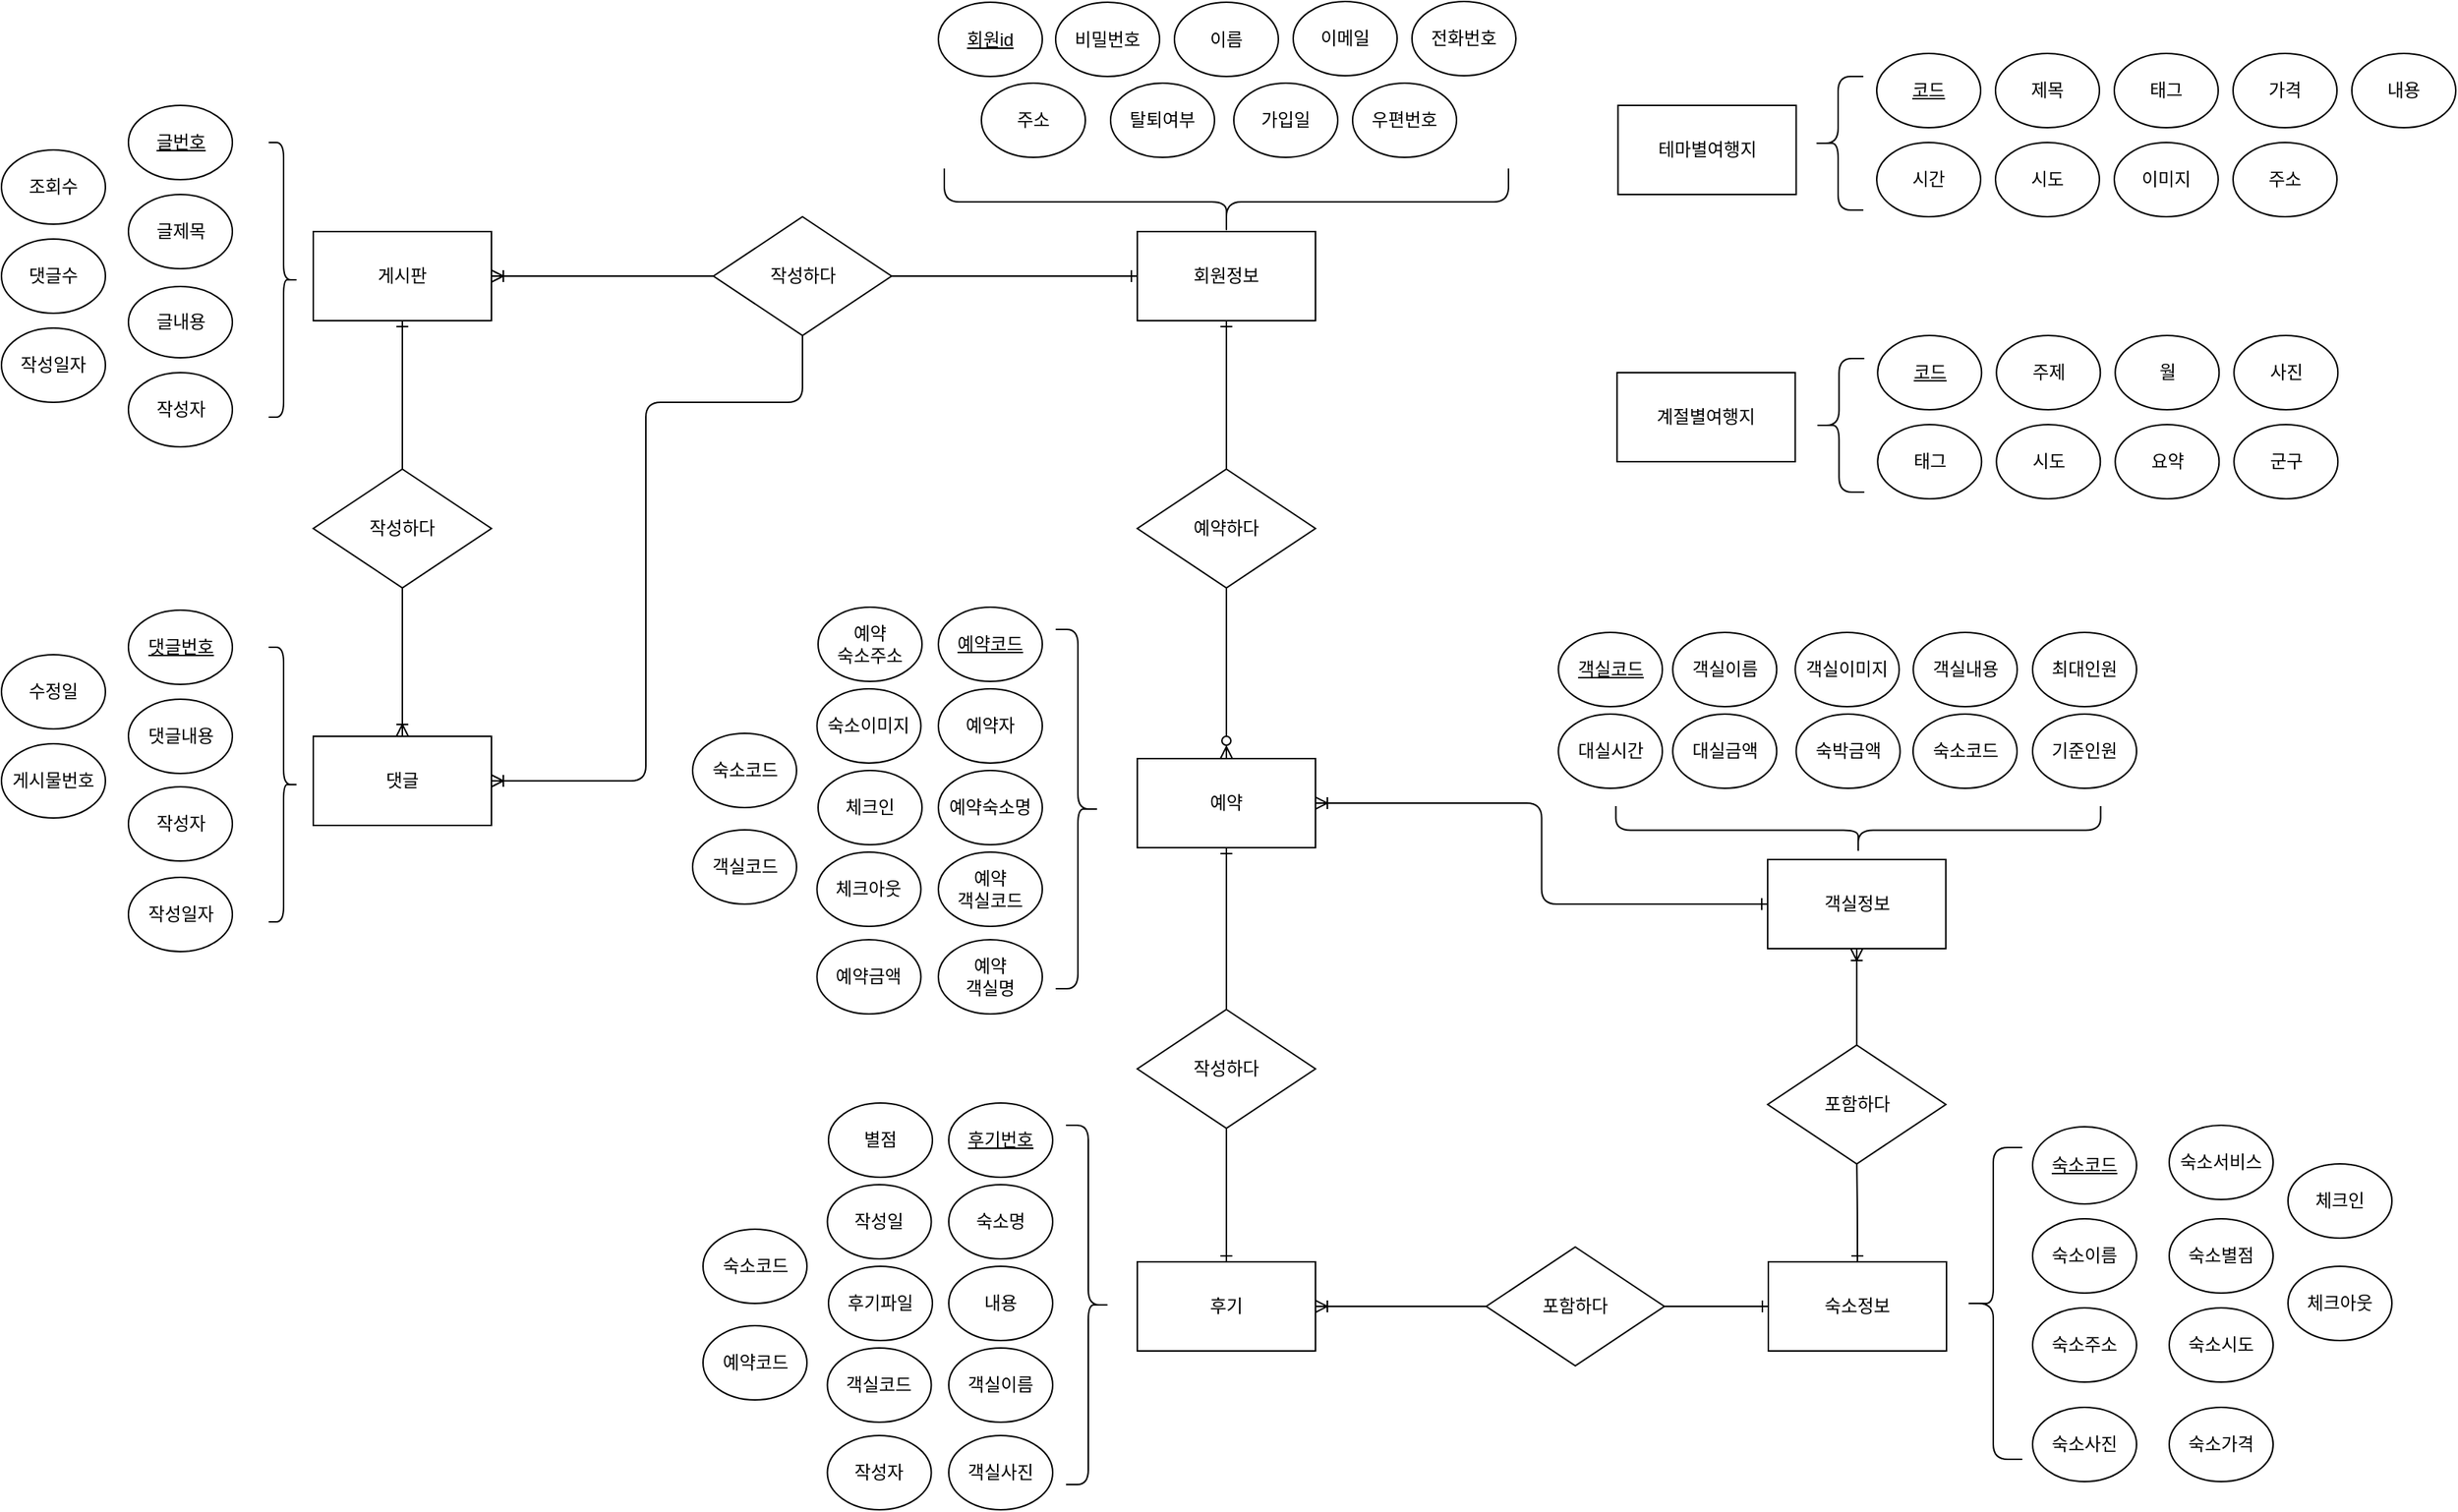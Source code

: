 <mxfile version="14.6.6" type="github">
  <diagram id="0EiFzzbxyHH2jEoU4lUf" name="Page-1">
    <mxGraphModel dx="1874" dy="1139" grid="0" gridSize="10" guides="1" tooltips="1" connect="1" arrows="1" fold="1" page="0" pageScale="1" pageWidth="827" pageHeight="1169" math="0" shadow="0">
      <root>
        <mxCell id="0" />
        <mxCell id="1" parent="0" />
        <mxCell id="XE4UK99OcYWblGDHAo1M-15" style="edgeStyle=orthogonalEdgeStyle;rounded=0;orthogonalLoop=1;jettySize=auto;html=1;exitX=0.5;exitY=1;exitDx=0;exitDy=0;startArrow=none;startFill=0;endArrow=ERzeroToMany;endFill=1;" parent="1" source="XE4UK99OcYWblGDHAo1M-22" target="XE4UK99OcYWblGDHAo1M-3" edge="1">
          <mxGeometry relative="1" as="geometry" />
        </mxCell>
        <mxCell id="HTgwdf2ySUgQqM3bc18N-10" style="edgeStyle=orthogonalEdgeStyle;rounded=1;orthogonalLoop=1;jettySize=auto;html=1;exitX=0;exitY=0.5;exitDx=0;exitDy=0;endArrow=none;endFill=0;startArrow=ERone;startFill=0;" edge="1" parent="1" source="XE4UK99OcYWblGDHAo1M-1" target="XE4UK99OcYWblGDHAo1M-20">
          <mxGeometry relative="1" as="geometry" />
        </mxCell>
        <mxCell id="HTgwdf2ySUgQqM3bc18N-24" style="edgeStyle=orthogonalEdgeStyle;rounded=1;orthogonalLoop=1;jettySize=auto;html=1;exitX=0.5;exitY=1;exitDx=0;exitDy=0;startArrow=ERone;startFill=0;endArrow=none;endFill=0;" edge="1" parent="1" source="XE4UK99OcYWblGDHAo1M-1" target="XE4UK99OcYWblGDHAo1M-22">
          <mxGeometry relative="1" as="geometry" />
        </mxCell>
        <mxCell id="XE4UK99OcYWblGDHAo1M-1" value="&lt;font style=&quot;vertical-align: inherit&quot;&gt;&lt;font style=&quot;vertical-align: inherit&quot;&gt;회원정보&lt;/font&gt;&lt;/font&gt;" style="rounded=0;whiteSpace=wrap;html=1;" parent="1" vertex="1">
          <mxGeometry x="775" y="-220" width="120" height="60" as="geometry" />
        </mxCell>
        <mxCell id="HTgwdf2ySUgQqM3bc18N-42" style="edgeStyle=orthogonalEdgeStyle;rounded=1;orthogonalLoop=1;jettySize=auto;html=1;exitX=0.5;exitY=1;exitDx=0;exitDy=0;startArrow=ERone;startFill=0;endArrow=none;endFill=0;" edge="1" parent="1" source="XE4UK99OcYWblGDHAo1M-3" target="XE4UK99OcYWblGDHAo1M-21">
          <mxGeometry relative="1" as="geometry" />
        </mxCell>
        <mxCell id="XE4UK99OcYWblGDHAo1M-3" value="예약" style="rounded=0;whiteSpace=wrap;html=1;" parent="1" vertex="1">
          <mxGeometry x="775" y="135" width="120" height="60" as="geometry" />
        </mxCell>
        <mxCell id="HTgwdf2ySUgQqM3bc18N-68" style="edgeStyle=orthogonalEdgeStyle;rounded=1;orthogonalLoop=1;jettySize=auto;html=1;exitX=0;exitY=0.5;exitDx=0;exitDy=0;startArrow=ERone;startFill=0;endArrow=none;endFill=0;" edge="1" parent="1" source="XE4UK99OcYWblGDHAo1M-4" target="HTgwdf2ySUgQqM3bc18N-67">
          <mxGeometry relative="1" as="geometry" />
        </mxCell>
        <mxCell id="HTgwdf2ySUgQqM3bc18N-72" style="edgeStyle=orthogonalEdgeStyle;rounded=1;orthogonalLoop=1;jettySize=auto;html=1;exitX=0.5;exitY=0;exitDx=0;exitDy=0;startArrow=ERone;startFill=0;endArrow=none;endFill=0;" edge="1" parent="1" source="XE4UK99OcYWblGDHAo1M-4" target="HTgwdf2ySUgQqM3bc18N-71">
          <mxGeometry relative="1" as="geometry" />
        </mxCell>
        <mxCell id="XE4UK99OcYWblGDHAo1M-4" value="숙소정보" style="rounded=0;whiteSpace=wrap;html=1;" parent="1" vertex="1">
          <mxGeometry x="1200" y="474" width="120" height="60" as="geometry" />
        </mxCell>
        <mxCell id="HTgwdf2ySUgQqM3bc18N-14" style="edgeStyle=orthogonalEdgeStyle;rounded=1;orthogonalLoop=1;jettySize=auto;html=1;exitX=0.5;exitY=1;exitDx=0;exitDy=0;startArrow=ERone;startFill=0;endArrow=none;endFill=0;" edge="1" parent="1" source="XE4UK99OcYWblGDHAo1M-7" target="HTgwdf2ySUgQqM3bc18N-13">
          <mxGeometry relative="1" as="geometry" />
        </mxCell>
        <mxCell id="XE4UK99OcYWblGDHAo1M-7" value="게시판" style="rounded=0;whiteSpace=wrap;html=1;" parent="1" vertex="1">
          <mxGeometry x="220" y="-220" width="120" height="60" as="geometry" />
        </mxCell>
        <mxCell id="HTgwdf2ySUgQqM3bc18N-11" style="edgeStyle=orthogonalEdgeStyle;rounded=0;orthogonalLoop=1;jettySize=auto;html=1;exitX=0;exitY=0.5;exitDx=0;exitDy=0;entryX=1;entryY=0.5;entryDx=0;entryDy=0;endArrow=ERoneToMany;endFill=0;" edge="1" parent="1" source="XE4UK99OcYWblGDHAo1M-20" target="XE4UK99OcYWblGDHAo1M-7">
          <mxGeometry relative="1" as="geometry" />
        </mxCell>
        <mxCell id="HTgwdf2ySUgQqM3bc18N-100" style="edgeStyle=orthogonalEdgeStyle;rounded=1;orthogonalLoop=1;jettySize=auto;html=1;exitX=0.5;exitY=1;exitDx=0;exitDy=0;entryX=1;entryY=0.5;entryDx=0;entryDy=0;startArrow=none;startFill=0;endArrow=ERoneToMany;endFill=0;" edge="1" parent="1" source="XE4UK99OcYWblGDHAo1M-20" target="HTgwdf2ySUgQqM3bc18N-12">
          <mxGeometry relative="1" as="geometry">
            <Array as="points">
              <mxPoint x="550" y="-105" />
              <mxPoint x="444" y="-105" />
              <mxPoint x="444" y="150" />
            </Array>
          </mxGeometry>
        </mxCell>
        <mxCell id="XE4UK99OcYWblGDHAo1M-20" value="작성하다" style="rhombus;whiteSpace=wrap;html=1;" parent="1" vertex="1">
          <mxGeometry x="489.5" y="-230" width="120" height="80" as="geometry" />
        </mxCell>
        <mxCell id="HTgwdf2ySUgQqM3bc18N-44" style="edgeStyle=orthogonalEdgeStyle;rounded=1;orthogonalLoop=1;jettySize=auto;html=1;exitX=0.5;exitY=1;exitDx=0;exitDy=0;startArrow=none;startFill=0;endArrow=ERone;endFill=0;" edge="1" parent="1" source="XE4UK99OcYWblGDHAo1M-21" target="HTgwdf2ySUgQqM3bc18N-43">
          <mxGeometry relative="1" as="geometry" />
        </mxCell>
        <mxCell id="XE4UK99OcYWblGDHAo1M-21" value="작성하다" style="rhombus;whiteSpace=wrap;html=1;" parent="1" vertex="1">
          <mxGeometry x="775" y="304" width="120" height="80" as="geometry" />
        </mxCell>
        <mxCell id="XE4UK99OcYWblGDHAo1M-22" value="예약하다" style="rhombus;whiteSpace=wrap;html=1;" parent="1" vertex="1">
          <mxGeometry x="775" y="-60" width="120" height="80" as="geometry" />
        </mxCell>
        <mxCell id="XE4UK99OcYWblGDHAo1M-27" value="비밀번호" style="ellipse;whiteSpace=wrap;html=1;" parent="1" vertex="1">
          <mxGeometry x="720" y="-374.5" width="70" height="50" as="geometry" />
        </mxCell>
        <mxCell id="XE4UK99OcYWblGDHAo1M-28" value="이름" style="ellipse;whiteSpace=wrap;html=1;" parent="1" vertex="1">
          <mxGeometry x="800" y="-374.5" width="70" height="50" as="geometry" />
        </mxCell>
        <mxCell id="XE4UK99OcYWblGDHAo1M-29" value="이메일" style="ellipse;whiteSpace=wrap;html=1;" parent="1" vertex="1">
          <mxGeometry x="880" y="-375" width="70" height="50" as="geometry" />
        </mxCell>
        <mxCell id="XE4UK99OcYWblGDHAo1M-30" value="전화번호" style="ellipse;whiteSpace=wrap;html=1;" parent="1" vertex="1">
          <mxGeometry x="960" y="-375" width="70" height="50" as="geometry" />
        </mxCell>
        <mxCell id="XE4UK99OcYWblGDHAo1M-31" value="회원id" style="ellipse;whiteSpace=wrap;html=1;verticalAlign=middle;fontStyle=4" parent="1" vertex="1">
          <mxGeometry x="641" y="-374.5" width="70" height="50" as="geometry" />
        </mxCell>
        <mxCell id="j0V0Bp7mJgEFoksXROvJ-12" value="대실금액" style="ellipse;whiteSpace=wrap;html=1;" parent="1" vertex="1">
          <mxGeometry x="1135.63" y="105" width="70" height="50" as="geometry" />
        </mxCell>
        <mxCell id="j0V0Bp7mJgEFoksXROvJ-13" value="대실시간" style="ellipse;whiteSpace=wrap;html=1;" parent="1" vertex="1">
          <mxGeometry x="1058.63" y="105" width="70" height="50" as="geometry" />
        </mxCell>
        <mxCell id="j0V0Bp7mJgEFoksXROvJ-15" value="객실내용" style="ellipse;whiteSpace=wrap;html=1;" parent="1" vertex="1">
          <mxGeometry x="1297.63" y="50" width="70" height="50" as="geometry" />
        </mxCell>
        <mxCell id="j0V0Bp7mJgEFoksXROvJ-16" value="숙소주소" style="ellipse;whiteSpace=wrap;html=1;" parent="1" vertex="1">
          <mxGeometry x="1378" y="505" width="70" height="50" as="geometry" />
        </mxCell>
        <mxCell id="j0V0Bp7mJgEFoksXROvJ-17" value="숙소이름" style="ellipse;whiteSpace=wrap;html=1;" parent="1" vertex="1">
          <mxGeometry x="1378" y="445" width="70" height="50" as="geometry" />
        </mxCell>
        <mxCell id="j0V0Bp7mJgEFoksXROvJ-18" value="숙소코드" style="ellipse;whiteSpace=wrap;html=1;fontStyle=4" parent="1" vertex="1">
          <mxGeometry x="1378" y="383" width="70" height="52" as="geometry" />
        </mxCell>
        <mxCell id="j0V0Bp7mJgEFoksXROvJ-19" value="숙박금액" style="ellipse;whiteSpace=wrap;html=1;" parent="1" vertex="1">
          <mxGeometry x="1218.75" y="105" width="70" height="50" as="geometry" />
        </mxCell>
        <mxCell id="j0V0Bp7mJgEFoksXROvJ-21" value="기준인원" style="ellipse;whiteSpace=wrap;html=1;" parent="1" vertex="1">
          <mxGeometry x="1378" y="105" width="70" height="50" as="geometry" />
        </mxCell>
        <mxCell id="j0V0Bp7mJgEFoksXROvJ-23" value="&lt;u&gt;객실코드&lt;/u&gt;" style="ellipse;whiteSpace=wrap;html=1;" parent="1" vertex="1">
          <mxGeometry x="1058.63" y="50" width="70" height="50" as="geometry" />
        </mxCell>
        <mxCell id="j0V0Bp7mJgEFoksXROvJ-24" value="객실이미지" style="ellipse;whiteSpace=wrap;html=1;" parent="1" vertex="1">
          <mxGeometry x="1218.13" y="50" width="70" height="50" as="geometry" />
        </mxCell>
        <mxCell id="j0V0Bp7mJgEFoksXROvJ-25" style="edgeStyle=orthogonalEdgeStyle;rounded=0;orthogonalLoop=1;jettySize=auto;html=1;exitX=0.5;exitY=1;exitDx=0;exitDy=0;endArrow=none;endFill=0;" parent="1" source="j0V0Bp7mJgEFoksXROvJ-23" target="j0V0Bp7mJgEFoksXROvJ-23" edge="1">
          <mxGeometry relative="1" as="geometry" />
        </mxCell>
        <mxCell id="j0V0Bp7mJgEFoksXROvJ-26" value="최대인원" style="ellipse;whiteSpace=wrap;html=1;" parent="1" vertex="1">
          <mxGeometry x="1378" y="50" width="70" height="50" as="geometry" />
        </mxCell>
        <mxCell id="j0V0Bp7mJgEFoksXROvJ-27" value="" style="shape=curlyBracket;whiteSpace=wrap;html=1;rounded=1;flipH=1;rotation=-180;" parent="1" vertex="1">
          <mxGeometry x="1332" y="397" width="39" height="210" as="geometry" />
        </mxCell>
        <mxCell id="HTgwdf2ySUgQqM3bc18N-101" style="edgeStyle=orthogonalEdgeStyle;rounded=1;orthogonalLoop=1;jettySize=auto;html=1;exitX=0;exitY=0.5;exitDx=0;exitDy=0;entryX=1;entryY=0.5;entryDx=0;entryDy=0;startArrow=ERone;startFill=0;endArrow=ERoneToMany;endFill=0;" edge="1" parent="1" source="XCxKxmSDBzQ981iEHBtq-1" target="XE4UK99OcYWblGDHAo1M-3">
          <mxGeometry relative="1" as="geometry" />
        </mxCell>
        <mxCell id="XCxKxmSDBzQ981iEHBtq-1" value="객실정보" style="rounded=0;whiteSpace=wrap;html=1;" parent="1" vertex="1">
          <mxGeometry x="1199.56" y="203" width="120" height="60" as="geometry" />
        </mxCell>
        <mxCell id="XCxKxmSDBzQ981iEHBtq-2" value="숙소사진" style="ellipse;whiteSpace=wrap;html=1;" parent="1" vertex="1">
          <mxGeometry x="1378" y="572" width="70" height="50" as="geometry" />
        </mxCell>
        <mxCell id="XCxKxmSDBzQ981iEHBtq-6" value="" style="shape=curlyBracket;whiteSpace=wrap;html=1;rounded=1;flipH=1;rotation=90;size=0.5;" parent="1" vertex="1">
          <mxGeometry x="1244.31" y="20" width="32.5" height="326.5" as="geometry" />
        </mxCell>
        <mxCell id="XCxKxmSDBzQ981iEHBtq-8" value="객실이름" style="ellipse;whiteSpace=wrap;html=1;" parent="1" vertex="1">
          <mxGeometry x="1135.63" y="50" width="70" height="50" as="geometry" />
        </mxCell>
        <mxCell id="N8L3zCY1wMdj2t2Cqg0a-1" value="주소" style="ellipse;whiteSpace=wrap;html=1;" parent="1" vertex="1">
          <mxGeometry x="670" y="-320" width="70" height="50" as="geometry" />
        </mxCell>
        <mxCell id="N8L3zCY1wMdj2t2Cqg0a-2" value="탈퇴여부" style="ellipse;whiteSpace=wrap;html=1;" parent="1" vertex="1">
          <mxGeometry x="757" y="-320" width="70" height="50" as="geometry" />
        </mxCell>
        <mxCell id="N8L3zCY1wMdj2t2Cqg0a-3" value="가입일" style="ellipse;whiteSpace=wrap;html=1;" parent="1" vertex="1">
          <mxGeometry x="840" y="-320" width="70" height="50" as="geometry" />
        </mxCell>
        <mxCell id="N8L3zCY1wMdj2t2Cqg0a-4" value="우편번호" style="ellipse;whiteSpace=wrap;html=1;" parent="1" vertex="1">
          <mxGeometry x="920" y="-320" width="70" height="50" as="geometry" />
        </mxCell>
        <mxCell id="N8L3zCY1wMdj2t2Cqg0a-22" value="숙소코드" style="ellipse;whiteSpace=wrap;html=1;fontStyle=0" parent="1" vertex="1">
          <mxGeometry x="1297.5" y="105" width="70" height="50" as="geometry" />
        </mxCell>
        <mxCell id="N8L3zCY1wMdj2t2Cqg0a-23" value="글번호" style="ellipse;whiteSpace=wrap;html=1;verticalAlign=middle;fontStyle=4" parent="1" vertex="1">
          <mxGeometry x="95.5" y="-305" width="70" height="50" as="geometry" />
        </mxCell>
        <mxCell id="N8L3zCY1wMdj2t2Cqg0a-24" value="작성자" style="ellipse;whiteSpace=wrap;html=1;" parent="1" vertex="1">
          <mxGeometry x="95.5" y="-125" width="70" height="50" as="geometry" />
        </mxCell>
        <mxCell id="N8L3zCY1wMdj2t2Cqg0a-25" value="글제목" style="ellipse;whiteSpace=wrap;html=1;" parent="1" vertex="1">
          <mxGeometry x="95.5" y="-245" width="70" height="50" as="geometry" />
        </mxCell>
        <mxCell id="N8L3zCY1wMdj2t2Cqg0a-26" value="글내용" style="ellipse;whiteSpace=wrap;html=1;" parent="1" vertex="1">
          <mxGeometry x="95.5" y="-183" width="70" height="48" as="geometry" />
        </mxCell>
        <mxCell id="HTgwdf2ySUgQqM3bc18N-3" value="" style="shape=curlyBracket;whiteSpace=wrap;html=1;rounded=1;flipH=1;rotation=90;" vertex="1" parent="1">
          <mxGeometry x="812.5" y="-430" width="45" height="380" as="geometry" />
        </mxCell>
        <mxCell id="HTgwdf2ySUgQqM3bc18N-4" value="조회수" style="ellipse;whiteSpace=wrap;html=1;" vertex="1" parent="1">
          <mxGeometry x="10" y="-275" width="70" height="50" as="geometry" />
        </mxCell>
        <mxCell id="HTgwdf2ySUgQqM3bc18N-5" value="작성일자" style="ellipse;whiteSpace=wrap;html=1;" vertex="1" parent="1">
          <mxGeometry x="10" y="-155" width="70" height="50" as="geometry" />
        </mxCell>
        <mxCell id="HTgwdf2ySUgQqM3bc18N-6" value="댓글수" style="ellipse;whiteSpace=wrap;html=1;" vertex="1" parent="1">
          <mxGeometry x="10" y="-215" width="70" height="50" as="geometry" />
        </mxCell>
        <mxCell id="HTgwdf2ySUgQqM3bc18N-8" value="" style="shape=curlyBracket;whiteSpace=wrap;html=1;rounded=1;flipH=1;" vertex="1" parent="1">
          <mxGeometry x="190" y="-280" width="20" height="185" as="geometry" />
        </mxCell>
        <mxCell id="HTgwdf2ySUgQqM3bc18N-12" value="댓글" style="rounded=0;whiteSpace=wrap;html=1;" vertex="1" parent="1">
          <mxGeometry x="220" y="120" width="120" height="60" as="geometry" />
        </mxCell>
        <mxCell id="HTgwdf2ySUgQqM3bc18N-15" style="edgeStyle=orthogonalEdgeStyle;rounded=1;orthogonalLoop=1;jettySize=auto;html=1;exitX=0.5;exitY=1;exitDx=0;exitDy=0;startArrow=none;startFill=0;endArrow=ERoneToMany;endFill=0;" edge="1" parent="1" source="HTgwdf2ySUgQqM3bc18N-13" target="HTgwdf2ySUgQqM3bc18N-12">
          <mxGeometry relative="1" as="geometry" />
        </mxCell>
        <mxCell id="HTgwdf2ySUgQqM3bc18N-13" value="작성하다" style="rhombus;whiteSpace=wrap;html=1;" vertex="1" parent="1">
          <mxGeometry x="220" y="-60" width="120" height="80" as="geometry" />
        </mxCell>
        <mxCell id="HTgwdf2ySUgQqM3bc18N-16" value="댓글번호" style="ellipse;whiteSpace=wrap;html=1;verticalAlign=middle;fontStyle=4" vertex="1" parent="1">
          <mxGeometry x="95.5" y="35" width="70" height="50" as="geometry" />
        </mxCell>
        <mxCell id="HTgwdf2ySUgQqM3bc18N-17" value="작성자" style="ellipse;whiteSpace=wrap;html=1;" vertex="1" parent="1">
          <mxGeometry x="95.5" y="154" width="70" height="50" as="geometry" />
        </mxCell>
        <mxCell id="HTgwdf2ySUgQqM3bc18N-18" value="댓글내용" style="ellipse;whiteSpace=wrap;html=1;" vertex="1" parent="1">
          <mxGeometry x="95.5" y="95" width="70" height="50" as="geometry" />
        </mxCell>
        <mxCell id="HTgwdf2ySUgQqM3bc18N-20" value="수정일" style="ellipse;whiteSpace=wrap;html=1;" vertex="1" parent="1">
          <mxGeometry x="10" y="65" width="70" height="50" as="geometry" />
        </mxCell>
        <mxCell id="HTgwdf2ySUgQqM3bc18N-21" value="작성일자" style="ellipse;whiteSpace=wrap;html=1;" vertex="1" parent="1">
          <mxGeometry x="95.5" y="215" width="70" height="50" as="geometry" />
        </mxCell>
        <mxCell id="HTgwdf2ySUgQqM3bc18N-22" value="게시물번호" style="ellipse;whiteSpace=wrap;html=1;" vertex="1" parent="1">
          <mxGeometry x="10" y="125" width="70" height="50" as="geometry" />
        </mxCell>
        <mxCell id="HTgwdf2ySUgQqM3bc18N-23" value="" style="shape=curlyBracket;whiteSpace=wrap;html=1;rounded=1;flipH=1;" vertex="1" parent="1">
          <mxGeometry x="190" y="60" width="20" height="185" as="geometry" />
        </mxCell>
        <mxCell id="HTgwdf2ySUgQqM3bc18N-26" value="예약코드" style="ellipse;whiteSpace=wrap;html=1;fontStyle=4" vertex="1" parent="1">
          <mxGeometry x="641" y="33" width="70" height="50" as="geometry" />
        </mxCell>
        <mxCell id="HTgwdf2ySUgQqM3bc18N-27" value="예약&lt;br&gt;객실명" style="ellipse;whiteSpace=wrap;html=1;fontStyle=0" vertex="1" parent="1">
          <mxGeometry x="641" y="257" width="70" height="50" as="geometry" />
        </mxCell>
        <mxCell id="HTgwdf2ySUgQqM3bc18N-28" value="예약자" style="ellipse;whiteSpace=wrap;html=1;fontStyle=0" vertex="1" parent="1">
          <mxGeometry x="641" y="88" width="70" height="50" as="geometry" />
        </mxCell>
        <mxCell id="HTgwdf2ySUgQqM3bc18N-29" value="예약&lt;br&gt;숙소주소" style="ellipse;whiteSpace=wrap;html=1;fontStyle=0" vertex="1" parent="1">
          <mxGeometry x="560" y="33" width="70" height="50" as="geometry" />
        </mxCell>
        <mxCell id="HTgwdf2ySUgQqM3bc18N-30" value="예약숙소명" style="ellipse;whiteSpace=wrap;html=1;fontStyle=0" vertex="1" parent="1">
          <mxGeometry x="641" y="143" width="70" height="50" as="geometry" />
        </mxCell>
        <mxCell id="HTgwdf2ySUgQqM3bc18N-31" value="예약&lt;br&gt;객실코드" style="ellipse;whiteSpace=wrap;html=1;fontStyle=0" vertex="1" parent="1">
          <mxGeometry x="641" y="198" width="70" height="50" as="geometry" />
        </mxCell>
        <mxCell id="HTgwdf2ySUgQqM3bc18N-34" value="체크아웃" style="ellipse;whiteSpace=wrap;html=1;fontStyle=0" vertex="1" parent="1">
          <mxGeometry x="559.25" y="198" width="70" height="50" as="geometry" />
        </mxCell>
        <mxCell id="HTgwdf2ySUgQqM3bc18N-35" value="숙소이미지" style="ellipse;whiteSpace=wrap;html=1;fontStyle=0" vertex="1" parent="1">
          <mxGeometry x="559.25" y="88" width="70" height="50" as="geometry" />
        </mxCell>
        <mxCell id="HTgwdf2ySUgQqM3bc18N-36" value="체크인" style="ellipse;whiteSpace=wrap;html=1;fontStyle=0" vertex="1" parent="1">
          <mxGeometry x="560" y="143" width="70" height="50" as="geometry" />
        </mxCell>
        <mxCell id="HTgwdf2ySUgQqM3bc18N-37" value="예약금액" style="ellipse;whiteSpace=wrap;html=1;fontStyle=0" vertex="1" parent="1">
          <mxGeometry x="559.25" y="257" width="70" height="50" as="geometry" />
        </mxCell>
        <mxCell id="HTgwdf2ySUgQqM3bc18N-38" value="객실코드" style="ellipse;whiteSpace=wrap;html=1;fontStyle=0" vertex="1" parent="1">
          <mxGeometry x="475.5" y="183" width="70" height="50" as="geometry" />
        </mxCell>
        <mxCell id="HTgwdf2ySUgQqM3bc18N-40" value="숙소코드" style="ellipse;whiteSpace=wrap;html=1;fontStyle=0" vertex="1" parent="1">
          <mxGeometry x="475.5" y="118" width="70" height="50" as="geometry" />
        </mxCell>
        <mxCell id="HTgwdf2ySUgQqM3bc18N-41" value="" style="shape=curlyBracket;whiteSpace=wrap;html=1;rounded=1;flipH=1;" vertex="1" parent="1">
          <mxGeometry x="720" y="48" width="30" height="242" as="geometry" />
        </mxCell>
        <mxCell id="HTgwdf2ySUgQqM3bc18N-43" value="후기" style="rounded=0;whiteSpace=wrap;html=1;" vertex="1" parent="1">
          <mxGeometry x="775" y="474" width="120" height="60" as="geometry" />
        </mxCell>
        <mxCell id="HTgwdf2ySUgQqM3bc18N-45" value="후기번호" style="ellipse;whiteSpace=wrap;html=1;fontStyle=4" vertex="1" parent="1">
          <mxGeometry x="648" y="367" width="70" height="50" as="geometry" />
        </mxCell>
        <mxCell id="HTgwdf2ySUgQqM3bc18N-46" value="객실사진" style="ellipse;whiteSpace=wrap;html=1;fontStyle=0" vertex="1" parent="1">
          <mxGeometry x="648" y="591" width="70" height="50" as="geometry" />
        </mxCell>
        <mxCell id="HTgwdf2ySUgQqM3bc18N-47" value="숙소명" style="ellipse;whiteSpace=wrap;html=1;fontStyle=0" vertex="1" parent="1">
          <mxGeometry x="648" y="422" width="70" height="50" as="geometry" />
        </mxCell>
        <mxCell id="HTgwdf2ySUgQqM3bc18N-48" value="별점" style="ellipse;whiteSpace=wrap;html=1;fontStyle=0" vertex="1" parent="1">
          <mxGeometry x="567" y="367" width="70" height="50" as="geometry" />
        </mxCell>
        <mxCell id="HTgwdf2ySUgQqM3bc18N-49" value="내용" style="ellipse;whiteSpace=wrap;html=1;fontStyle=0" vertex="1" parent="1">
          <mxGeometry x="648" y="477" width="70" height="50" as="geometry" />
        </mxCell>
        <mxCell id="HTgwdf2ySUgQqM3bc18N-50" value="객실이름" style="ellipse;whiteSpace=wrap;html=1;fontStyle=0" vertex="1" parent="1">
          <mxGeometry x="648" y="532" width="70" height="50" as="geometry" />
        </mxCell>
        <mxCell id="HTgwdf2ySUgQqM3bc18N-51" value="객실코드" style="ellipse;whiteSpace=wrap;html=1;fontStyle=0" vertex="1" parent="1">
          <mxGeometry x="566.25" y="532" width="70" height="50" as="geometry" />
        </mxCell>
        <mxCell id="HTgwdf2ySUgQqM3bc18N-52" value="작성일" style="ellipse;whiteSpace=wrap;html=1;fontStyle=0" vertex="1" parent="1">
          <mxGeometry x="566.25" y="422" width="70" height="50" as="geometry" />
        </mxCell>
        <mxCell id="HTgwdf2ySUgQqM3bc18N-53" value="후기파일" style="ellipse;whiteSpace=wrap;html=1;fontStyle=0" vertex="1" parent="1">
          <mxGeometry x="567" y="477" width="70" height="50" as="geometry" />
        </mxCell>
        <mxCell id="HTgwdf2ySUgQqM3bc18N-54" value="작성자" style="ellipse;whiteSpace=wrap;html=1;fontStyle=0" vertex="1" parent="1">
          <mxGeometry x="566.25" y="591" width="70" height="50" as="geometry" />
        </mxCell>
        <mxCell id="HTgwdf2ySUgQqM3bc18N-55" value="예약코드" style="ellipse;whiteSpace=wrap;html=1;fontStyle=0" vertex="1" parent="1">
          <mxGeometry x="482.5" y="517" width="70" height="50" as="geometry" />
        </mxCell>
        <mxCell id="HTgwdf2ySUgQqM3bc18N-56" value="숙소코드" style="ellipse;whiteSpace=wrap;html=1;fontStyle=0" vertex="1" parent="1">
          <mxGeometry x="482.5" y="452" width="70" height="50" as="geometry" />
        </mxCell>
        <mxCell id="HTgwdf2ySUgQqM3bc18N-57" value="" style="shape=curlyBracket;whiteSpace=wrap;html=1;rounded=1;flipH=1;" vertex="1" parent="1">
          <mxGeometry x="727" y="382" width="30" height="242" as="geometry" />
        </mxCell>
        <mxCell id="HTgwdf2ySUgQqM3bc18N-58" value="숙소가격" style="ellipse;whiteSpace=wrap;html=1;" vertex="1" parent="1">
          <mxGeometry x="1470" y="572" width="70" height="50" as="geometry" />
        </mxCell>
        <mxCell id="HTgwdf2ySUgQqM3bc18N-59" value="체크인" style="ellipse;whiteSpace=wrap;html=1;" vertex="1" parent="1">
          <mxGeometry x="1550" y="408" width="70" height="50" as="geometry" />
        </mxCell>
        <mxCell id="HTgwdf2ySUgQqM3bc18N-60" value="숙소시도" style="ellipse;whiteSpace=wrap;html=1;" vertex="1" parent="1">
          <mxGeometry x="1470" y="505" width="70" height="50" as="geometry" />
        </mxCell>
        <mxCell id="HTgwdf2ySUgQqM3bc18N-61" value="숙소별점" style="ellipse;whiteSpace=wrap;html=1;" vertex="1" parent="1">
          <mxGeometry x="1470" y="445" width="70" height="50" as="geometry" />
        </mxCell>
        <mxCell id="HTgwdf2ySUgQqM3bc18N-62" value="숙소서비스" style="ellipse;whiteSpace=wrap;html=1;" vertex="1" parent="1">
          <mxGeometry x="1470" y="382" width="70" height="50" as="geometry" />
        </mxCell>
        <mxCell id="HTgwdf2ySUgQqM3bc18N-63" value="체크아웃" style="ellipse;whiteSpace=wrap;html=1;" vertex="1" parent="1">
          <mxGeometry x="1550" y="477" width="70" height="50" as="geometry" />
        </mxCell>
        <mxCell id="HTgwdf2ySUgQqM3bc18N-70" style="edgeStyle=orthogonalEdgeStyle;rounded=1;orthogonalLoop=1;jettySize=auto;html=1;exitX=0;exitY=0.5;exitDx=0;exitDy=0;entryX=1;entryY=0.5;entryDx=0;entryDy=0;startArrow=none;startFill=0;endArrow=ERoneToMany;endFill=0;" edge="1" parent="1" source="HTgwdf2ySUgQqM3bc18N-67" target="HTgwdf2ySUgQqM3bc18N-43">
          <mxGeometry relative="1" as="geometry" />
        </mxCell>
        <mxCell id="HTgwdf2ySUgQqM3bc18N-67" value="포함하다" style="rhombus;whiteSpace=wrap;html=1;" vertex="1" parent="1">
          <mxGeometry x="1010" y="464" width="120" height="80" as="geometry" />
        </mxCell>
        <mxCell id="HTgwdf2ySUgQqM3bc18N-74" style="edgeStyle=orthogonalEdgeStyle;rounded=1;orthogonalLoop=1;jettySize=auto;html=1;exitX=0.5;exitY=0;exitDx=0;exitDy=0;startArrow=none;startFill=0;endArrow=ERoneToMany;endFill=0;" edge="1" parent="1" source="HTgwdf2ySUgQqM3bc18N-71" target="XCxKxmSDBzQ981iEHBtq-1">
          <mxGeometry relative="1" as="geometry" />
        </mxCell>
        <mxCell id="HTgwdf2ySUgQqM3bc18N-71" value="포함하다" style="rhombus;whiteSpace=wrap;html=1;" vertex="1" parent="1">
          <mxGeometry x="1199.56" y="328" width="120" height="80" as="geometry" />
        </mxCell>
        <mxCell id="HTgwdf2ySUgQqM3bc18N-75" value="테마별여행지" style="rounded=0;whiteSpace=wrap;html=1;" vertex="1" parent="1">
          <mxGeometry x="1098.75" y="-305" width="120" height="60" as="geometry" />
        </mxCell>
        <mxCell id="HTgwdf2ySUgQqM3bc18N-76" value="계절별여행지" style="rounded=0;whiteSpace=wrap;html=1;" vertex="1" parent="1">
          <mxGeometry x="1098.13" y="-125" width="120" height="60" as="geometry" />
        </mxCell>
        <mxCell id="HTgwdf2ySUgQqM3bc18N-77" value="가격" style="ellipse;whiteSpace=wrap;html=1;" vertex="1" parent="1">
          <mxGeometry x="1513" y="-340" width="70" height="50" as="geometry" />
        </mxCell>
        <mxCell id="HTgwdf2ySUgQqM3bc18N-80" value="시간" style="ellipse;whiteSpace=wrap;html=1;" vertex="1" parent="1">
          <mxGeometry x="1273" y="-280" width="70" height="50" as="geometry" />
        </mxCell>
        <mxCell id="HTgwdf2ySUgQqM3bc18N-81" value="시도" style="ellipse;whiteSpace=wrap;html=1;" vertex="1" parent="1">
          <mxGeometry x="1353" y="-280" width="70" height="50" as="geometry" />
        </mxCell>
        <mxCell id="HTgwdf2ySUgQqM3bc18N-82" value="제목" style="ellipse;whiteSpace=wrap;html=1;" vertex="1" parent="1">
          <mxGeometry x="1353" y="-340" width="70" height="50" as="geometry" />
        </mxCell>
        <mxCell id="HTgwdf2ySUgQqM3bc18N-83" value="이미지" style="ellipse;whiteSpace=wrap;html=1;" vertex="1" parent="1">
          <mxGeometry x="1433.0" y="-280" width="70" height="50" as="geometry" />
        </mxCell>
        <mxCell id="HTgwdf2ySUgQqM3bc18N-85" value="태그" style="ellipse;whiteSpace=wrap;html=1;" vertex="1" parent="1">
          <mxGeometry x="1433.0" y="-340" width="70" height="50" as="geometry" />
        </mxCell>
        <mxCell id="HTgwdf2ySUgQqM3bc18N-86" value="내용" style="ellipse;whiteSpace=wrap;html=1;" vertex="1" parent="1">
          <mxGeometry x="1593.0" y="-340" width="70" height="50" as="geometry" />
        </mxCell>
        <mxCell id="HTgwdf2ySUgQqM3bc18N-88" value="주소" style="ellipse;whiteSpace=wrap;html=1;" vertex="1" parent="1">
          <mxGeometry x="1513.0" y="-280" width="70" height="50" as="geometry" />
        </mxCell>
        <mxCell id="HTgwdf2ySUgQqM3bc18N-89" value="코드" style="ellipse;whiteSpace=wrap;html=1;fontStyle=4" vertex="1" parent="1">
          <mxGeometry x="1273.0" y="-340" width="70" height="50" as="geometry" />
        </mxCell>
        <mxCell id="HTgwdf2ySUgQqM3bc18N-90" value="" style="shape=curlyBracket;whiteSpace=wrap;html=1;rounded=1;" vertex="1" parent="1">
          <mxGeometry x="1230" y="-324.5" width="34" height="90" as="geometry" />
        </mxCell>
        <mxCell id="HTgwdf2ySUgQqM3bc18N-91" value="사진" style="ellipse;whiteSpace=wrap;html=1;" vertex="1" parent="1">
          <mxGeometry x="1513.63" y="-150" width="70" height="50" as="geometry" />
        </mxCell>
        <mxCell id="HTgwdf2ySUgQqM3bc18N-92" value="태그" style="ellipse;whiteSpace=wrap;html=1;" vertex="1" parent="1">
          <mxGeometry x="1273.63" y="-90" width="70" height="50" as="geometry" />
        </mxCell>
        <mxCell id="HTgwdf2ySUgQqM3bc18N-93" value="시도" style="ellipse;whiteSpace=wrap;html=1;" vertex="1" parent="1">
          <mxGeometry x="1353.63" y="-90" width="70" height="50" as="geometry" />
        </mxCell>
        <mxCell id="HTgwdf2ySUgQqM3bc18N-94" value="주제" style="ellipse;whiteSpace=wrap;html=1;" vertex="1" parent="1">
          <mxGeometry x="1353.63" y="-150" width="70" height="50" as="geometry" />
        </mxCell>
        <mxCell id="HTgwdf2ySUgQqM3bc18N-95" value="요약" style="ellipse;whiteSpace=wrap;html=1;" vertex="1" parent="1">
          <mxGeometry x="1433.63" y="-90" width="70" height="50" as="geometry" />
        </mxCell>
        <mxCell id="HTgwdf2ySUgQqM3bc18N-96" value="월" style="ellipse;whiteSpace=wrap;html=1;" vertex="1" parent="1">
          <mxGeometry x="1433.63" y="-150" width="70" height="50" as="geometry" />
        </mxCell>
        <mxCell id="HTgwdf2ySUgQqM3bc18N-97" value="군구" style="ellipse;whiteSpace=wrap;html=1;" vertex="1" parent="1">
          <mxGeometry x="1513.63" y="-90" width="70" height="50" as="geometry" />
        </mxCell>
        <mxCell id="HTgwdf2ySUgQqM3bc18N-98" value="코드" style="ellipse;whiteSpace=wrap;html=1;fontStyle=4" vertex="1" parent="1">
          <mxGeometry x="1273.63" y="-150" width="70" height="50" as="geometry" />
        </mxCell>
        <mxCell id="HTgwdf2ySUgQqM3bc18N-99" value="" style="shape=curlyBracket;whiteSpace=wrap;html=1;rounded=1;" vertex="1" parent="1">
          <mxGeometry x="1230.63" y="-134.5" width="34" height="90" as="geometry" />
        </mxCell>
      </root>
    </mxGraphModel>
  </diagram>
</mxfile>
